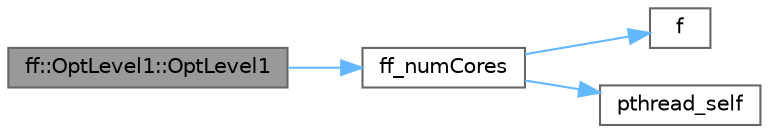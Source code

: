 digraph "ff::OptLevel1::OptLevel1"
{
 // LATEX_PDF_SIZE
  bgcolor="transparent";
  edge [fontname=Helvetica,fontsize=10,labelfontname=Helvetica,labelfontsize=10];
  node [fontname=Helvetica,fontsize=10,shape=box,height=0.2,width=0.4];
  rankdir="LR";
  Node1 [id="Node000001",label="ff::OptLevel1::OptLevel1",height=0.2,width=0.4,color="gray40", fillcolor="grey60", style="filled", fontcolor="black",tooltip=" "];
  Node1 -> Node2 [id="edge1_Node000001_Node000002",color="steelblue1",style="solid",tooltip=" "];
  Node2 [id="Node000002",label="ff_numCores",height=0.2,width=0.4,color="grey40", fillcolor="white", style="filled",URL="$mapping__utils_8hpp.html#a92c07f85b45e7d7730ddd6b45d2f3d75",tooltip="Returns the number of cores in the system"];
  Node2 -> Node3 [id="edge2_Node000002_Node000003",color="steelblue1",style="solid",tooltip=" "];
  Node3 [id="Node000003",label="f",height=0.2,width=0.4,color="grey40", fillcolor="white", style="filled",URL="$cxx11__tensor__map_8cpp.html#a7f507fea02198f6cb81c86640c7b1a4e",tooltip=" "];
  Node2 -> Node4 [id="edge3_Node000002_Node000004",color="steelblue1",style="solid",tooltip=" "];
  Node4 [id="Node000004",label="pthread_self",height=0.2,width=0.4,color="grey40", fillcolor="white", style="filled",URL="$pthread__minport__windows_8h.html#a31ffbf449d7404f9bb088564190c6bce",tooltip=" "];
}

